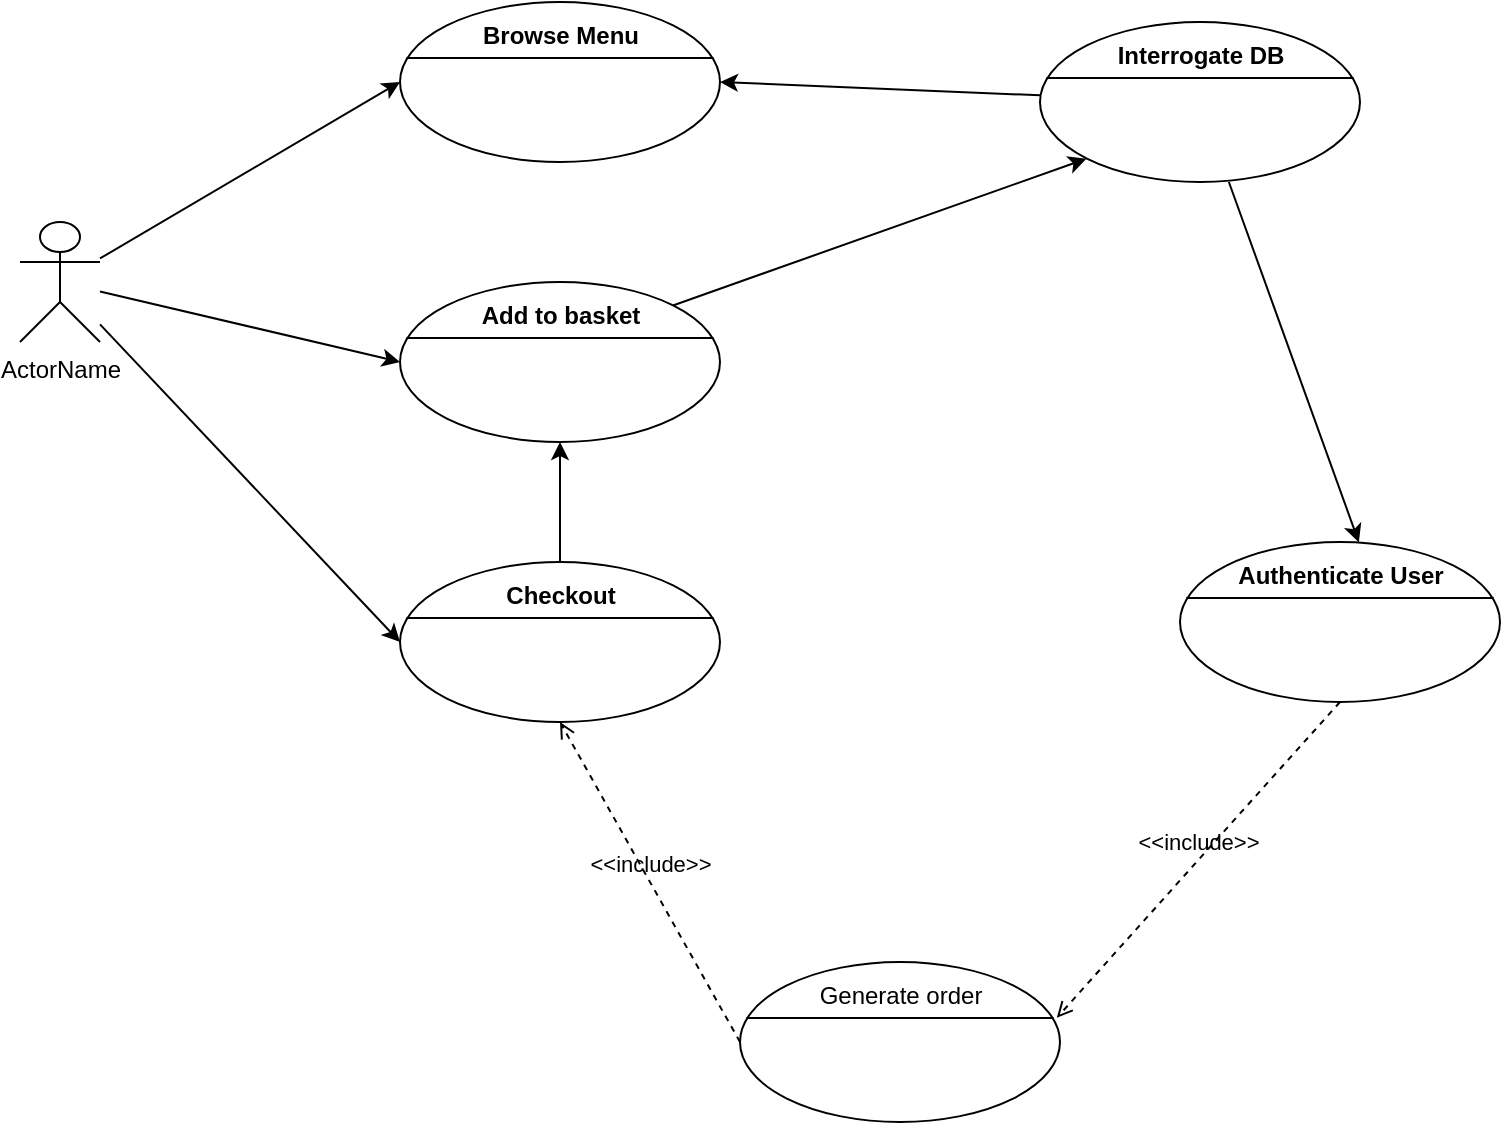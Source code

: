 <mxfile>
    <diagram id="JolWbQ5U83cawqF4ij7y" name="Page-1">
        <mxGraphModel dx="1027" dy="617" grid="1" gridSize="10" guides="1" tooltips="1" connect="1" arrows="1" fold="1" page="1" pageScale="1" pageWidth="850" pageHeight="1100" math="0" shadow="0">
            <root>
                <mxCell id="0"/>
                <mxCell id="1" parent="0"/>
                <mxCell id="16" style="edgeStyle=none;html=1;entryX=0;entryY=0.5;entryDx=0;entryDy=0;entryPerimeter=0;" parent="1" source="13" target="14" edge="1">
                    <mxGeometry relative="1" as="geometry"/>
                </mxCell>
                <mxCell id="25" style="edgeStyle=none;html=1;entryX=0;entryY=0.5;entryDx=0;entryDy=0;entryPerimeter=0;" parent="1" source="13" target="21" edge="1">
                    <mxGeometry relative="1" as="geometry"/>
                </mxCell>
                <mxCell id="26" style="edgeStyle=none;html=1;entryX=0;entryY=0.5;entryDx=0;entryDy=0;entryPerimeter=0;" parent="1" source="13" target="23" edge="1">
                    <mxGeometry relative="1" as="geometry"/>
                </mxCell>
                <mxCell id="13" value="ActorName" style="shape=umlActor;html=1;verticalLabelPosition=bottom;verticalAlign=top;align=center;" parent="1" vertex="1">
                    <mxGeometry x="60" y="170" width="40" height="60" as="geometry"/>
                </mxCell>
                <mxCell id="14" value="" style="html=1;shape=mxgraph.sysml.useCaseExtPt;whiteSpace=wrap;align=center;" parent="1" vertex="1">
                    <mxGeometry x="250" y="60" width="160" height="80" as="geometry"/>
                </mxCell>
                <mxCell id="15" value="Browse Menu" style="resizable=0;html=1;verticalAlign=middle;align=center;labelBackgroundColor=none;fontStyle=1;" parent="14" connectable="0" vertex="1">
                    <mxGeometry x="80" y="17" as="geometry"/>
                </mxCell>
                <mxCell id="44" style="edgeStyle=none;html=1;entryX=0.145;entryY=0.855;entryDx=0;entryDy=0;entryPerimeter=0;exitX=0.855;exitY=0.145;exitDx=0;exitDy=0;exitPerimeter=0;" parent="1" source="21" target="41" edge="1">
                    <mxGeometry relative="1" as="geometry"/>
                </mxCell>
                <mxCell id="21" value="" style="html=1;shape=mxgraph.sysml.useCaseExtPt;whiteSpace=wrap;align=center;" parent="1" vertex="1">
                    <mxGeometry x="250" y="200" width="160" height="80" as="geometry"/>
                </mxCell>
                <mxCell id="22" value="Add to basket" style="resizable=0;html=1;verticalAlign=middle;align=center;labelBackgroundColor=none;fontStyle=1;" parent="21" connectable="0" vertex="1">
                    <mxGeometry x="80" y="17" as="geometry"/>
                </mxCell>
                <mxCell id="46" value="" style="edgeStyle=none;html=1;" edge="1" parent="1" source="23" target="21">
                    <mxGeometry relative="1" as="geometry"/>
                </mxCell>
                <mxCell id="23" value="" style="html=1;shape=mxgraph.sysml.useCaseExtPt;whiteSpace=wrap;align=center;" parent="1" vertex="1">
                    <mxGeometry x="250" y="340" width="160" height="80" as="geometry"/>
                </mxCell>
                <mxCell id="24" value="Checkout" style="resizable=0;html=1;verticalAlign=middle;align=center;labelBackgroundColor=none;fontStyle=1;" parent="23" connectable="0" vertex="1">
                    <mxGeometry x="80" y="17" as="geometry"/>
                </mxCell>
                <mxCell id="27" value="&lt;br&gt;" style="html=1;shape=mxgraph.sysml.useCaseExtPt;whiteSpace=wrap;align=center;" parent="1" vertex="1">
                    <mxGeometry x="420" y="540" width="160" height="80" as="geometry"/>
                </mxCell>
                <mxCell id="28" value="&lt;span style=&quot;font-weight: 400&quot;&gt;Generate order&lt;/span&gt;" style="resizable=0;html=1;verticalAlign=middle;align=center;labelBackgroundColor=none;fontStyle=1;" parent="27" connectable="0" vertex="1">
                    <mxGeometry x="80" y="17" as="geometry"/>
                </mxCell>
                <mxCell id="33" value="&lt;br&gt;" style="html=1;shape=mxgraph.sysml.useCaseExtPt;whiteSpace=wrap;align=center;" parent="1" vertex="1">
                    <mxGeometry x="640" y="330" width="160" height="80" as="geometry"/>
                </mxCell>
                <mxCell id="34" value="Authenticate User" style="resizable=0;html=1;verticalAlign=middle;align=center;labelBackgroundColor=none;fontStyle=1;" parent="33" connectable="0" vertex="1">
                    <mxGeometry x="80" y="17" as="geometry"/>
                </mxCell>
                <mxCell id="35" value="&amp;lt;&amp;lt;include&amp;gt;&amp;gt;" style="edgeStyle=none;html=1;endArrow=open;verticalAlign=bottom;dashed=1;labelBackgroundColor=none;entryX=0.99;entryY=0.349;entryDx=0;entryDy=0;entryPerimeter=0;exitX=0.5;exitY=1;exitDx=0;exitDy=0;exitPerimeter=0;" parent="1" source="33" target="27" edge="1">
                    <mxGeometry width="160" relative="1" as="geometry">
                        <mxPoint x="540" y="370" as="sourcePoint"/>
                        <mxPoint x="700" y="370" as="targetPoint"/>
                    </mxGeometry>
                </mxCell>
                <mxCell id="38" value="&amp;lt;&amp;lt;include&amp;gt;&amp;gt;" style="edgeStyle=none;html=1;endArrow=open;verticalAlign=bottom;dashed=1;labelBackgroundColor=none;entryX=0.5;entryY=1;entryDx=0;entryDy=0;entryPerimeter=0;exitX=0;exitY=0.5;exitDx=0;exitDy=0;exitPerimeter=0;" parent="1" source="27" target="23" edge="1">
                    <mxGeometry width="160" relative="1" as="geometry">
                        <mxPoint x="573.2" y="258.4" as="sourcePoint"/>
                        <mxPoint x="420.0" y="280.0" as="targetPoint"/>
                    </mxGeometry>
                </mxCell>
                <mxCell id="43" style="edgeStyle=none;html=1;entryX=0.559;entryY=0.002;entryDx=0;entryDy=0;entryPerimeter=0;" parent="1" source="41" target="33" edge="1">
                    <mxGeometry relative="1" as="geometry"/>
                </mxCell>
                <mxCell id="45" style="edgeStyle=none;html=1;entryX=1;entryY=0.5;entryDx=0;entryDy=0;entryPerimeter=0;" parent="1" source="41" target="14" edge="1">
                    <mxGeometry relative="1" as="geometry"/>
                </mxCell>
                <mxCell id="41" value="&lt;br&gt;" style="html=1;shape=mxgraph.sysml.useCaseExtPt;whiteSpace=wrap;align=center;" parent="1" vertex="1">
                    <mxGeometry x="570" y="70" width="160" height="80" as="geometry"/>
                </mxCell>
                <mxCell id="42" value="Interrogate DB" style="resizable=0;html=1;verticalAlign=middle;align=center;labelBackgroundColor=none;fontStyle=1;" parent="41" connectable="0" vertex="1">
                    <mxGeometry x="80" y="17" as="geometry"/>
                </mxCell>
            </root>
        </mxGraphModel>
    </diagram>
</mxfile>